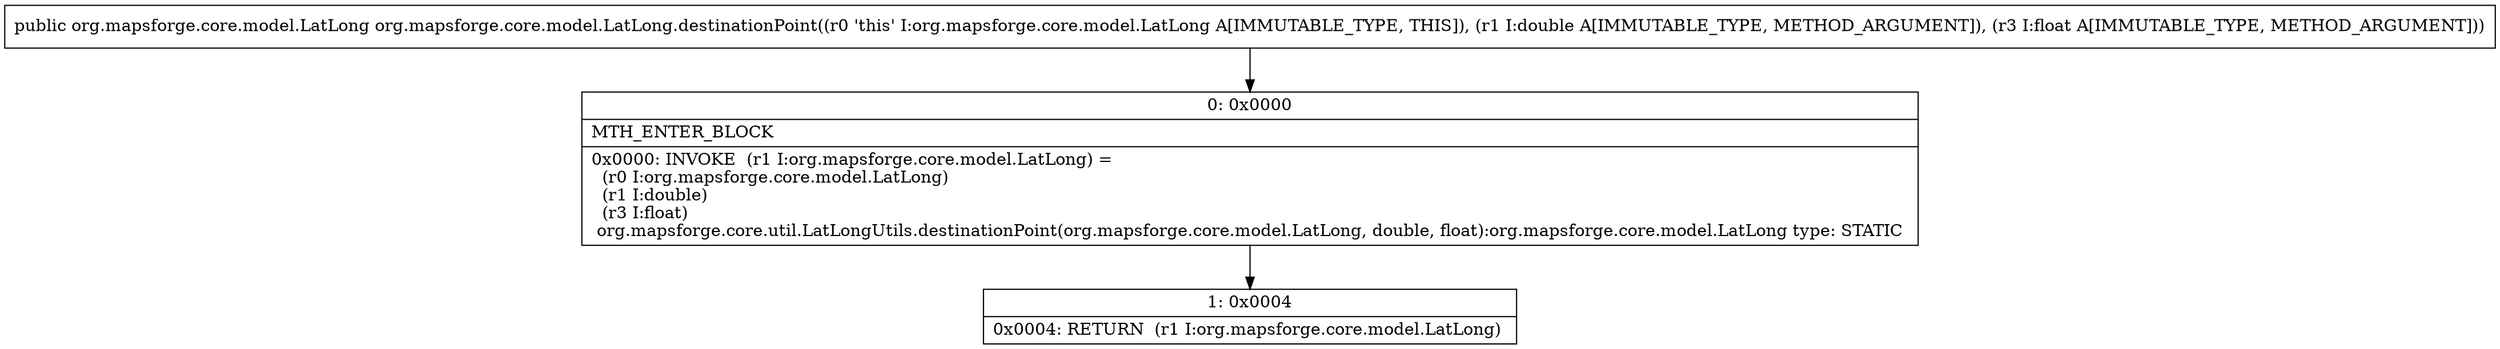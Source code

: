 digraph "CFG fororg.mapsforge.core.model.LatLong.destinationPoint(DF)Lorg\/mapsforge\/core\/model\/LatLong;" {
Node_0 [shape=record,label="{0\:\ 0x0000|MTH_ENTER_BLOCK\l|0x0000: INVOKE  (r1 I:org.mapsforge.core.model.LatLong) = \l  (r0 I:org.mapsforge.core.model.LatLong)\l  (r1 I:double)\l  (r3 I:float)\l org.mapsforge.core.util.LatLongUtils.destinationPoint(org.mapsforge.core.model.LatLong, double, float):org.mapsforge.core.model.LatLong type: STATIC \l}"];
Node_1 [shape=record,label="{1\:\ 0x0004|0x0004: RETURN  (r1 I:org.mapsforge.core.model.LatLong) \l}"];
MethodNode[shape=record,label="{public org.mapsforge.core.model.LatLong org.mapsforge.core.model.LatLong.destinationPoint((r0 'this' I:org.mapsforge.core.model.LatLong A[IMMUTABLE_TYPE, THIS]), (r1 I:double A[IMMUTABLE_TYPE, METHOD_ARGUMENT]), (r3 I:float A[IMMUTABLE_TYPE, METHOD_ARGUMENT])) }"];
MethodNode -> Node_0;
Node_0 -> Node_1;
}

